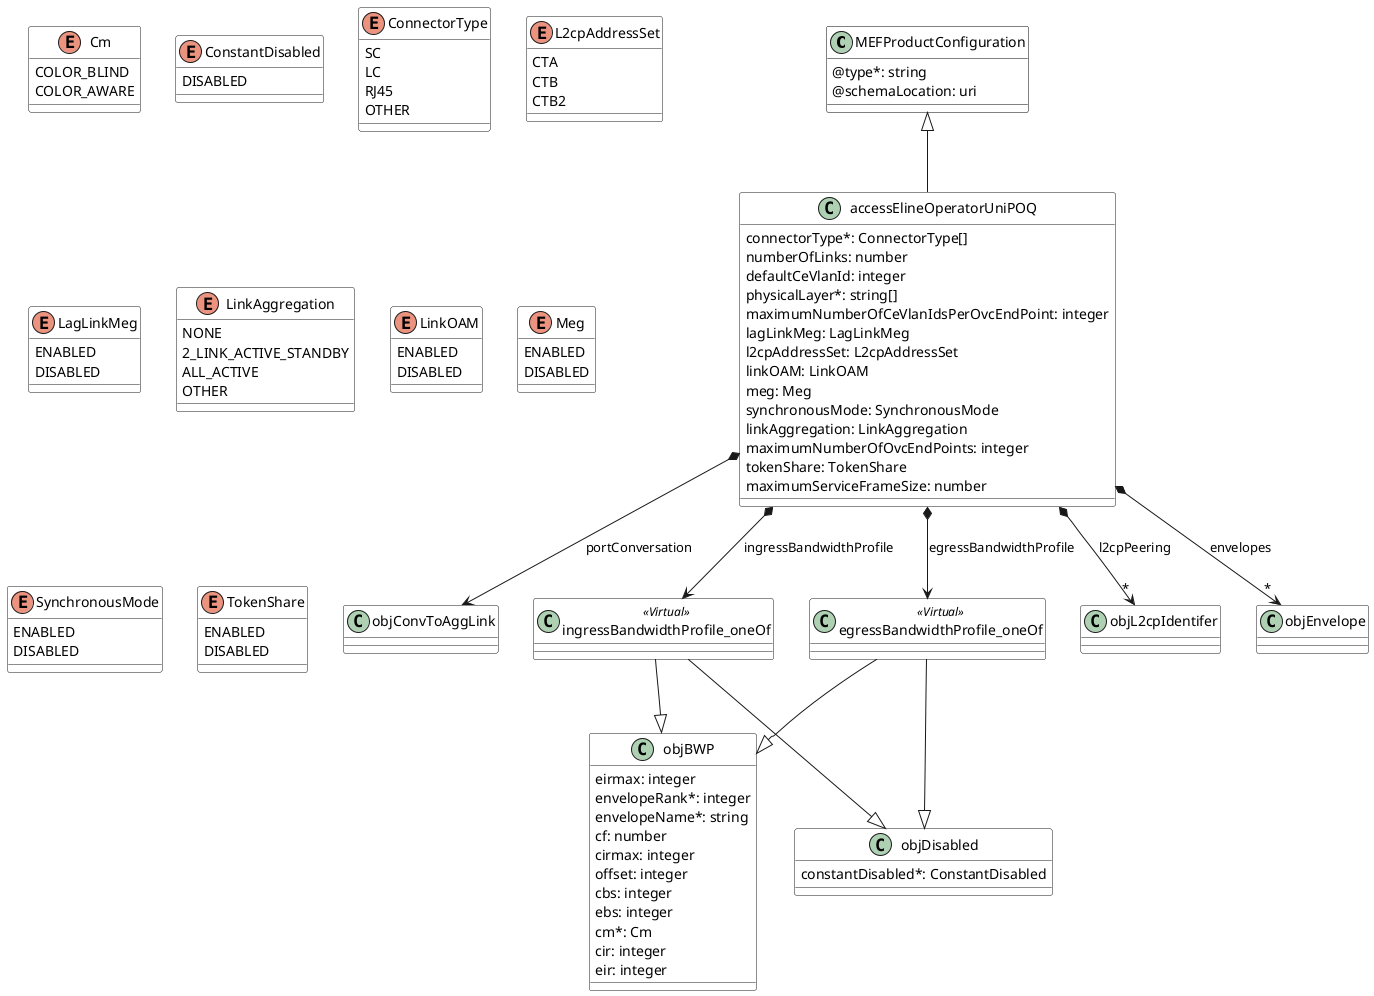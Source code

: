@startuml

skinparam {
    ClassBackgroundColor White
    ClassBorderColor<<API>> Black
}

hide  <<API>> stereotype

class MEFProductConfiguration<<API>> {

    @type*: string 
    @schemaLocation: uri 
}

class accessElineOperatorUniPOQ {

    connectorType*: ConnectorType[] 
    numberOfLinks: number 
    defaultCeVlanId: integer 
    physicalLayer*: string[] 
    maximumNumberOfCeVlanIdsPerOvcEndPoint: integer 
    lagLinkMeg: LagLinkMeg 
    l2cpAddressSet: L2cpAddressSet 
    linkOAM: LinkOAM 
    meg: Meg 
    synchronousMode: SynchronousMode 
    linkAggregation: LinkAggregation 
    maximumNumberOfOvcEndPoints: integer 
    tokenShare: TokenShare 
    maximumServiceFrameSize: number 
}
MEFProductConfiguration <|-- accessElineOperatorUniPOQ

accessElineOperatorUniPOQ *--> objConvToAggLink : portConversation
accessElineOperatorUniPOQ *--> ingressBandwidthProfile_oneOf : ingressBandwidthProfile
accessElineOperatorUniPOQ *--> egressBandwidthProfile_oneOf : egressBandwidthProfile
accessElineOperatorUniPOQ *-->"*" objL2cpIdentifer : l2cpPeering
accessElineOperatorUniPOQ *-->"*" objEnvelope : envelopes

class ingressBandwidthProfile_oneOf <<Virtual>> {

}

ingressBandwidthProfile_oneOf --|> objBWP
ingressBandwidthProfile_oneOf --|> objDisabled

class egressBandwidthProfile_oneOf <<Virtual>> {

}

egressBandwidthProfile_oneOf --|> objBWP
egressBandwidthProfile_oneOf --|> objDisabled


class objBWP {

    eirmax: integer 
    envelopeRank*: integer 
    envelopeName*: string 
    cf: number 
    cirmax: integer 
    offset: integer 
    cbs: integer 
    ebs: integer 
    cm*: Cm 
    cir: integer 
    eir: integer 
}

class objDisabled {

    constantDisabled*: ConstantDisabled 
}

enum Cm {

    COLOR_BLIND
    COLOR_AWARE
}

enum ConstantDisabled {

    DISABLED
}

enum ConnectorType {

    SC
    LC
    RJ45
    OTHER
}

enum L2cpAddressSet {

    CTA
    CTB
    CTB2
}

enum LagLinkMeg {

    ENABLED
    DISABLED
}

enum LinkAggregation {

    NONE
    2_LINK_ACTIVE_STANDBY
    ALL_ACTIVE
    OTHER
}

enum LinkOAM {

    ENABLED
    DISABLED
}

enum Meg {

    ENABLED
    DISABLED
}

enum SynchronousMode {

    ENABLED
    DISABLED
}

enum TokenShare {

    ENABLED
    DISABLED
}

@enduml